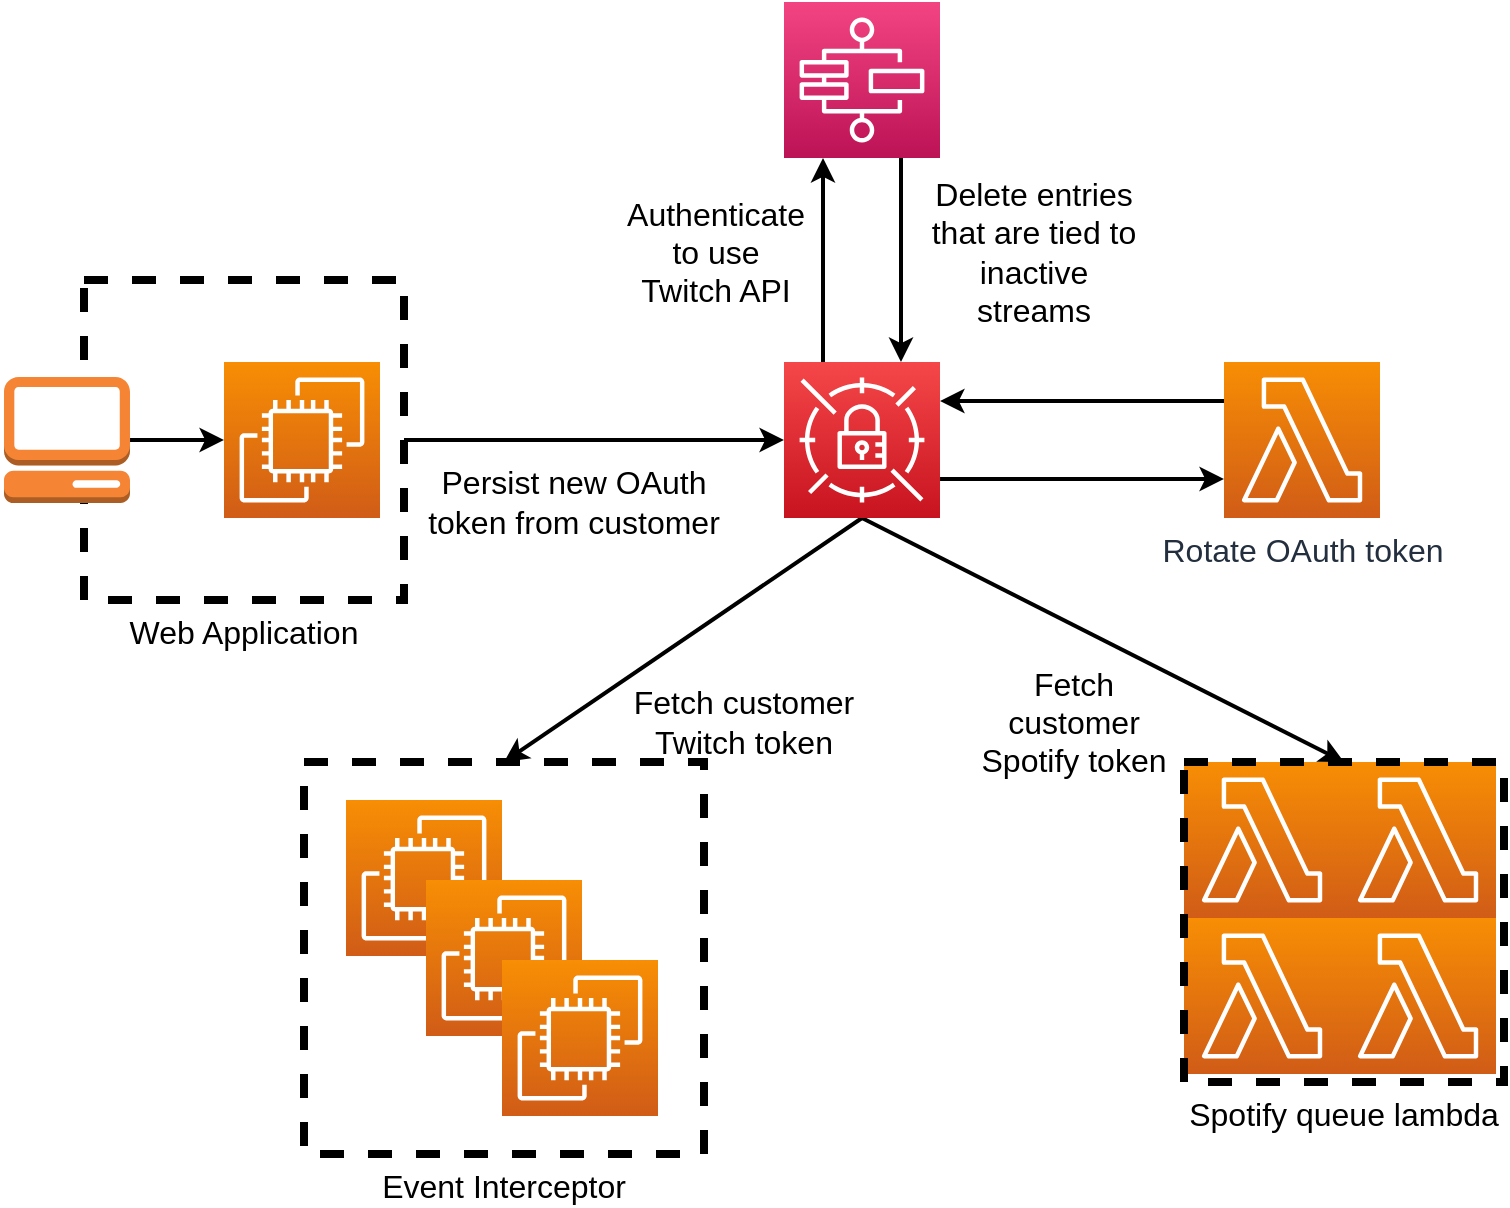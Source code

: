 <mxfile version="14.5.1" type="github">
  <diagram id="wTmhynEIV62UBs420vDx" name="Page-1">
    <mxGraphModel dx="782" dy="1967" grid="1" gridSize="10" guides="1" tooltips="1" connect="1" arrows="1" fold="1" page="1" pageScale="1" pageWidth="1100" pageHeight="850" background="#ffffff" math="0" shadow="0">
      <root>
        <mxCell id="0" />
        <mxCell id="1" parent="0" />
        <mxCell id="iKtPQmn3yQlexDSibG-z-11" value="Event Interceptor" style="rounded=0;whiteSpace=wrap;html=1;fillColor=none;strokeColor=#000000;dashed=1;strokeWidth=4;fontColor=#000000;labelPosition=center;verticalLabelPosition=bottom;align=center;verticalAlign=top;fontSize=16;" vertex="1" parent="1">
          <mxGeometry x="200" y="280" width="200" height="196" as="geometry" />
        </mxCell>
        <mxCell id="iKtPQmn3yQlexDSibG-z-22" value="" style="orthogonalLoop=1;jettySize=auto;html=1;exitX=1;exitY=0.5;exitDx=0;exitDy=0;entryX=0;entryY=0.5;entryDx=0;entryDy=0;entryPerimeter=0;strokeColor=#000000;strokeWidth=2;fontSize=16;fontColor=#000000;labelBackgroundColor=none;labelBorderColor=none;spacing=2;spacingTop=0;jumpStyle=none;rounded=0;" edge="1" parent="1" source="iKtPQmn3yQlexDSibG-z-2" target="iKtPQmn3yQlexDSibG-z-5">
          <mxGeometry x="-0.018" y="30" relative="1" as="geometry">
            <mxPoint as="offset" />
          </mxGeometry>
        </mxCell>
        <mxCell id="iKtPQmn3yQlexDSibG-z-2" value="Web Application" style="rounded=0;whiteSpace=wrap;html=1;fillColor=none;strokeColor=#000000;dashed=1;strokeWidth=4;fontColor=#000000;labelPosition=center;verticalLabelPosition=bottom;align=center;verticalAlign=top;fontSize=16;" vertex="1" parent="1">
          <mxGeometry x="90" y="39" width="160" height="160" as="geometry" />
        </mxCell>
        <mxCell id="iKtPQmn3yQlexDSibG-z-1" value="" style="points=[[0,0,0],[0.25,0,0],[0.5,0,0],[0.75,0,0],[1,0,0],[0,1,0],[0.25,1,0],[0.5,1,0],[0.75,1,0],[1,1,0],[0,0.25,0],[0,0.5,0],[0,0.75,0],[1,0.25,0],[1,0.5,0],[1,0.75,0]];outlineConnect=0;fontColor=#232F3E;gradientColor=#F78E04;gradientDirection=north;fillColor=#D05C17;strokeColor=#ffffff;dashed=0;verticalLabelPosition=bottom;verticalAlign=top;align=center;html=1;fontSize=12;fontStyle=0;aspect=fixed;shape=mxgraph.aws4.resourceIcon;resIcon=mxgraph.aws4.ec2;" vertex="1" parent="1">
          <mxGeometry x="160" y="80" width="78" height="78" as="geometry" />
        </mxCell>
        <mxCell id="iKtPQmn3yQlexDSibG-z-4" style="edgeStyle=orthogonalEdgeStyle;rounded=0;orthogonalLoop=1;jettySize=auto;html=1;exitX=1;exitY=0.5;exitDx=0;exitDy=0;exitPerimeter=0;entryX=0;entryY=0.5;entryDx=0;entryDy=0;entryPerimeter=0;strokeColor=#000000;strokeWidth=2;" edge="1" parent="1" source="iKtPQmn3yQlexDSibG-z-3" target="iKtPQmn3yQlexDSibG-z-1">
          <mxGeometry relative="1" as="geometry" />
        </mxCell>
        <mxCell id="iKtPQmn3yQlexDSibG-z-3" value="" style="outlineConnect=0;dashed=0;verticalLabelPosition=bottom;verticalAlign=top;align=center;html=1;shape=mxgraph.aws3.management_console;fillColor=#F58534;gradientColor=none;strokeColor=#000000;strokeWidth=4;" vertex="1" parent="1">
          <mxGeometry x="50" y="87.5" width="63" height="63" as="geometry" />
        </mxCell>
        <mxCell id="iKtPQmn3yQlexDSibG-z-20" style="edgeStyle=orthogonalEdgeStyle;rounded=0;orthogonalLoop=1;jettySize=auto;html=1;exitX=1;exitY=0.75;exitDx=0;exitDy=0;exitPerimeter=0;entryX=0;entryY=0.75;entryDx=0;entryDy=0;entryPerimeter=0;strokeColor=#000000;strokeWidth=2;fontSize=16;fontColor=#000000;" edge="1" parent="1" source="iKtPQmn3yQlexDSibG-z-5" target="iKtPQmn3yQlexDSibG-z-6">
          <mxGeometry relative="1" as="geometry" />
        </mxCell>
        <mxCell id="iKtPQmn3yQlexDSibG-z-24" style="rounded=0;jumpStyle=none;orthogonalLoop=1;jettySize=auto;html=1;exitX=0.5;exitY=1;exitDx=0;exitDy=0;exitPerimeter=0;entryX=0.5;entryY=0;entryDx=0;entryDy=0;labelBackgroundColor=none;strokeColor=#000000;strokeWidth=2;fontSize=16;fontColor=#000000;" edge="1" parent="1" source="iKtPQmn3yQlexDSibG-z-5" target="iKtPQmn3yQlexDSibG-z-11">
          <mxGeometry relative="1" as="geometry" />
        </mxCell>
        <mxCell id="iKtPQmn3yQlexDSibG-z-25" style="edgeStyle=none;rounded=0;jumpStyle=none;orthogonalLoop=1;jettySize=auto;html=1;exitX=0.5;exitY=1;exitDx=0;exitDy=0;exitPerimeter=0;entryX=0.5;entryY=0;entryDx=0;entryDy=0;labelBackgroundColor=none;strokeColor=#000000;strokeWidth=2;fontSize=16;fontColor=#000000;" edge="1" parent="1" source="iKtPQmn3yQlexDSibG-z-5" target="iKtPQmn3yQlexDSibG-z-18">
          <mxGeometry relative="1" as="geometry" />
        </mxCell>
        <mxCell id="iKtPQmn3yQlexDSibG-z-28" value="" style="edgeStyle=none;rounded=0;jumpStyle=none;orthogonalLoop=1;jettySize=auto;html=1;exitX=0.25;exitY=0;exitDx=0;exitDy=0;exitPerimeter=0;entryX=0.25;entryY=1;entryDx=0;entryDy=0;entryPerimeter=0;labelBackgroundColor=none;strokeColor=#000000;strokeWidth=2;fontSize=16;fontColor=#000000;" edge="1" parent="1" source="iKtPQmn3yQlexDSibG-z-5" target="iKtPQmn3yQlexDSibG-z-26">
          <mxGeometry x="0.111" y="80" relative="1" as="geometry">
            <mxPoint x="1" as="offset" />
          </mxGeometry>
        </mxCell>
        <mxCell id="iKtPQmn3yQlexDSibG-z-5" value="" style="points=[[0,0,0],[0.25,0,0],[0.5,0,0],[0.75,0,0],[1,0,0],[0,1,0],[0.25,1,0],[0.5,1,0],[0.75,1,0],[1,1,0],[0,0.25,0],[0,0.5,0],[0,0.75,0],[1,0.25,0],[1,0.5,0],[1,0.75,0]];outlineConnect=0;fontColor=#232F3E;gradientColor=#F54749;gradientDirection=north;fillColor=#C7131F;strokeColor=#ffffff;dashed=0;verticalLabelPosition=bottom;verticalAlign=top;align=center;html=1;fontSize=12;fontStyle=0;aspect=fixed;shape=mxgraph.aws4.resourceIcon;resIcon=mxgraph.aws4.secrets_manager;" vertex="1" parent="1">
          <mxGeometry x="440" y="80" width="78" height="78" as="geometry" />
        </mxCell>
        <mxCell id="iKtPQmn3yQlexDSibG-z-21" style="edgeStyle=orthogonalEdgeStyle;rounded=0;orthogonalLoop=1;jettySize=auto;html=1;exitX=0;exitY=0.25;exitDx=0;exitDy=0;exitPerimeter=0;entryX=1;entryY=0.25;entryDx=0;entryDy=0;entryPerimeter=0;strokeColor=#000000;strokeWidth=2;fontSize=16;fontColor=#000000;" edge="1" parent="1" source="iKtPQmn3yQlexDSibG-z-6" target="iKtPQmn3yQlexDSibG-z-5">
          <mxGeometry relative="1" as="geometry" />
        </mxCell>
        <mxCell id="iKtPQmn3yQlexDSibG-z-6" value="Rotate OAuth token" style="points=[[0,0,0],[0.25,0,0],[0.5,0,0],[0.75,0,0],[1,0,0],[0,1,0],[0.25,1,0],[0.5,1,0],[0.75,1,0],[1,1,0],[0,0.25,0],[0,0.5,0],[0,0.75,0],[1,0.25,0],[1,0.5,0],[1,0.75,0]];outlineConnect=0;fontColor=#232F3E;gradientColor=#F78E04;gradientDirection=north;fillColor=#D05C17;strokeColor=#ffffff;dashed=0;verticalLabelPosition=bottom;verticalAlign=top;align=center;html=1;fontSize=16;fontStyle=0;aspect=fixed;shape=mxgraph.aws4.resourceIcon;resIcon=mxgraph.aws4.lambda;" vertex="1" parent="1">
          <mxGeometry x="660" y="80" width="78" height="78" as="geometry" />
        </mxCell>
        <mxCell id="iKtPQmn3yQlexDSibG-z-7" value="" style="points=[[0,0,0],[0.25,0,0],[0.5,0,0],[0.75,0,0],[1,0,0],[0,1,0],[0.25,1,0],[0.5,1,0],[0.75,1,0],[1,1,0],[0,0.25,0],[0,0.5,0],[0,0.75,0],[1,0.25,0],[1,0.5,0],[1,0.75,0]];outlineConnect=0;fontColor=#232F3E;gradientColor=#F78E04;gradientDirection=north;fillColor=#D05C17;strokeColor=#ffffff;dashed=0;verticalLabelPosition=bottom;verticalAlign=top;align=center;html=1;fontSize=12;fontStyle=0;aspect=fixed;shape=mxgraph.aws4.resourceIcon;resIcon=mxgraph.aws4.ec2;" vertex="1" parent="1">
          <mxGeometry x="221" y="299" width="78" height="78" as="geometry" />
        </mxCell>
        <mxCell id="iKtPQmn3yQlexDSibG-z-8" value="" style="points=[[0,0,0],[0.25,0,0],[0.5,0,0],[0.75,0,0],[1,0,0],[0,1,0],[0.25,1,0],[0.5,1,0],[0.75,1,0],[1,1,0],[0,0.25,0],[0,0.5,0],[0,0.75,0],[1,0.25,0],[1,0.5,0],[1,0.75,0]];outlineConnect=0;fontColor=#232F3E;gradientColor=#F78E04;gradientDirection=north;fillColor=#D05C17;strokeColor=#ffffff;dashed=0;verticalLabelPosition=bottom;verticalAlign=top;align=center;html=1;fontSize=12;fontStyle=0;aspect=fixed;shape=mxgraph.aws4.resourceIcon;resIcon=mxgraph.aws4.ec2;" vertex="1" parent="1">
          <mxGeometry x="261" y="339" width="78" height="78" as="geometry" />
        </mxCell>
        <mxCell id="iKtPQmn3yQlexDSibG-z-9" value="" style="points=[[0,0,0],[0.25,0,0],[0.5,0,0],[0.75,0,0],[1,0,0],[0,1,0],[0.25,1,0],[0.5,1,0],[0.75,1,0],[1,1,0],[0,0.25,0],[0,0.5,0],[0,0.75,0],[1,0.25,0],[1,0.5,0],[1,0.75,0]];outlineConnect=0;fontColor=#232F3E;gradientColor=#F78E04;gradientDirection=north;fillColor=#D05C17;strokeColor=#ffffff;dashed=0;verticalLabelPosition=bottom;verticalAlign=top;align=center;html=1;fontSize=12;fontStyle=0;aspect=fixed;shape=mxgraph.aws4.resourceIcon;resIcon=mxgraph.aws4.ec2;" vertex="1" parent="1">
          <mxGeometry x="299" y="379" width="78" height="78" as="geometry" />
        </mxCell>
        <mxCell id="iKtPQmn3yQlexDSibG-z-12" value="" style="points=[[0,0,0],[0.25,0,0],[0.5,0,0],[0.75,0,0],[1,0,0],[0,1,0],[0.25,1,0],[0.5,1,0],[0.75,1,0],[1,1,0],[0,0.25,0],[0,0.5,0],[0,0.75,0],[1,0.25,0],[1,0.5,0],[1,0.75,0]];outlineConnect=0;fontColor=#232F3E;gradientColor=#F78E04;gradientDirection=north;fillColor=#D05C17;strokeColor=#ffffff;dashed=0;verticalLabelPosition=bottom;verticalAlign=top;align=center;html=1;fontSize=12;fontStyle=0;aspect=fixed;shape=mxgraph.aws4.resourceIcon;resIcon=mxgraph.aws4.lambda;" vertex="1" parent="1">
          <mxGeometry x="640" y="280" width="78" height="78" as="geometry" />
        </mxCell>
        <mxCell id="iKtPQmn3yQlexDSibG-z-15" value="" style="points=[[0,0,0],[0.25,0,0],[0.5,0,0],[0.75,0,0],[1,0,0],[0,1,0],[0.25,1,0],[0.5,1,0],[0.75,1,0],[1,1,0],[0,0.25,0],[0,0.5,0],[0,0.75,0],[1,0.25,0],[1,0.5,0],[1,0.75,0]];outlineConnect=0;fontColor=#232F3E;gradientColor=#F78E04;gradientDirection=north;fillColor=#D05C17;strokeColor=#ffffff;dashed=0;verticalLabelPosition=bottom;verticalAlign=top;align=center;html=1;fontSize=12;fontStyle=0;aspect=fixed;shape=mxgraph.aws4.resourceIcon;resIcon=mxgraph.aws4.lambda;" vertex="1" parent="1">
          <mxGeometry x="718" y="358" width="78" height="78" as="geometry" />
        </mxCell>
        <mxCell id="iKtPQmn3yQlexDSibG-z-16" value="" style="points=[[0,0,0],[0.25,0,0],[0.5,0,0],[0.75,0,0],[1,0,0],[0,1,0],[0.25,1,0],[0.5,1,0],[0.75,1,0],[1,1,0],[0,0.25,0],[0,0.5,0],[0,0.75,0],[1,0.25,0],[1,0.5,0],[1,0.75,0]];outlineConnect=0;fontColor=#232F3E;gradientColor=#F78E04;gradientDirection=north;fillColor=#D05C17;strokeColor=#ffffff;dashed=0;verticalLabelPosition=bottom;verticalAlign=top;align=center;html=1;fontSize=12;fontStyle=0;aspect=fixed;shape=mxgraph.aws4.resourceIcon;resIcon=mxgraph.aws4.lambda;" vertex="1" parent="1">
          <mxGeometry x="640" y="358" width="78" height="78" as="geometry" />
        </mxCell>
        <mxCell id="iKtPQmn3yQlexDSibG-z-17" value="" style="points=[[0,0,0],[0.25,0,0],[0.5,0,0],[0.75,0,0],[1,0,0],[0,1,0],[0.25,1,0],[0.5,1,0],[0.75,1,0],[1,1,0],[0,0.25,0],[0,0.5,0],[0,0.75,0],[1,0.25,0],[1,0.5,0],[1,0.75,0]];outlineConnect=0;fontColor=#232F3E;gradientColor=#F78E04;gradientDirection=north;fillColor=#D05C17;strokeColor=#ffffff;dashed=0;verticalLabelPosition=bottom;verticalAlign=top;align=center;html=1;fontSize=12;fontStyle=0;aspect=fixed;shape=mxgraph.aws4.resourceIcon;resIcon=mxgraph.aws4.lambda;" vertex="1" parent="1">
          <mxGeometry x="718" y="280" width="78" height="78" as="geometry" />
        </mxCell>
        <mxCell id="iKtPQmn3yQlexDSibG-z-18" value="Spotify queue lambda" style="rounded=0;whiteSpace=wrap;html=1;dashed=1;strokeColor=#000000;strokeWidth=4;fillColor=none;fontSize=16;fontColor=#000000;labelPosition=center;verticalLabelPosition=bottom;align=center;verticalAlign=top;" vertex="1" parent="1">
          <mxGeometry x="640" y="280" width="160" height="160" as="geometry" />
        </mxCell>
        <mxCell id="iKtPQmn3yQlexDSibG-z-29" style="edgeStyle=none;rounded=0;jumpStyle=none;orthogonalLoop=1;jettySize=auto;html=1;exitX=0.75;exitY=1;exitDx=0;exitDy=0;exitPerimeter=0;entryX=0.75;entryY=0;entryDx=0;entryDy=0;entryPerimeter=0;labelBackgroundColor=none;strokeColor=#000000;strokeWidth=2;fontSize=16;fontColor=#000000;" edge="1" parent="1" source="iKtPQmn3yQlexDSibG-z-26" target="iKtPQmn3yQlexDSibG-z-5">
          <mxGeometry relative="1" as="geometry" />
        </mxCell>
        <mxCell id="iKtPQmn3yQlexDSibG-z-26" value="" style="points=[[0,0,0],[0.25,0,0],[0.5,0,0],[0.75,0,0],[1,0,0],[0,1,0],[0.25,1,0],[0.5,1,0],[0.75,1,0],[1,1,0],[0,0.25,0],[0,0.5,0],[0,0.75,0],[1,0.25,0],[1,0.5,0],[1,0.75,0]];outlineConnect=0;fontColor=#232F3E;gradientColor=#F34482;gradientDirection=north;fillColor=#BC1356;strokeColor=#ffffff;dashed=0;verticalLabelPosition=bottom;verticalAlign=top;align=center;html=1;fontSize=12;fontStyle=0;aspect=fixed;shape=mxgraph.aws4.resourceIcon;resIcon=mxgraph.aws4.step_functions;" vertex="1" parent="1">
          <mxGeometry x="440" y="-100" width="78" height="78" as="geometry" />
        </mxCell>
        <mxCell id="iKtPQmn3yQlexDSibG-z-30" value="Authenticate to use Twitch API" style="text;html=1;strokeColor=none;fillColor=none;align=center;verticalAlign=middle;whiteSpace=wrap;rounded=0;dashed=1;fontSize=16;fontColor=#000000;" vertex="1" parent="1">
          <mxGeometry x="377" width="58" height="50" as="geometry" />
        </mxCell>
        <mxCell id="iKtPQmn3yQlexDSibG-z-31" value="Delete entries that are tied to inactive streams" style="text;html=1;strokeColor=none;fillColor=none;align=center;verticalAlign=middle;whiteSpace=wrap;rounded=0;dashed=1;fontSize=16;fontColor=#000000;" vertex="1" parent="1">
          <mxGeometry x="510" y="-7.5" width="110" height="65" as="geometry" />
        </mxCell>
        <mxCell id="iKtPQmn3yQlexDSibG-z-32" value="Persist new OAuth token from customer" style="text;html=1;strokeColor=none;fillColor=none;align=center;verticalAlign=middle;whiteSpace=wrap;rounded=0;dashed=1;fontSize=16;fontColor=#000000;" vertex="1" parent="1">
          <mxGeometry x="260" y="120" width="150" height="60" as="geometry" />
        </mxCell>
        <mxCell id="iKtPQmn3yQlexDSibG-z-33" value="Fetch customer Twitch token" style="text;html=1;strokeColor=none;fillColor=none;align=center;verticalAlign=middle;whiteSpace=wrap;rounded=0;dashed=1;fontSize=16;fontColor=#000000;" vertex="1" parent="1">
          <mxGeometry x="360" y="240" width="120" height="40" as="geometry" />
        </mxCell>
        <mxCell id="iKtPQmn3yQlexDSibG-z-34" value="Fetch customer Spotify token" style="text;html=1;strokeColor=none;fillColor=none;align=center;verticalAlign=middle;whiteSpace=wrap;rounded=0;dashed=1;fontSize=16;fontColor=#000000;" vertex="1" parent="1">
          <mxGeometry x="530" y="240" width="110" height="40" as="geometry" />
        </mxCell>
      </root>
    </mxGraphModel>
  </diagram>
</mxfile>
